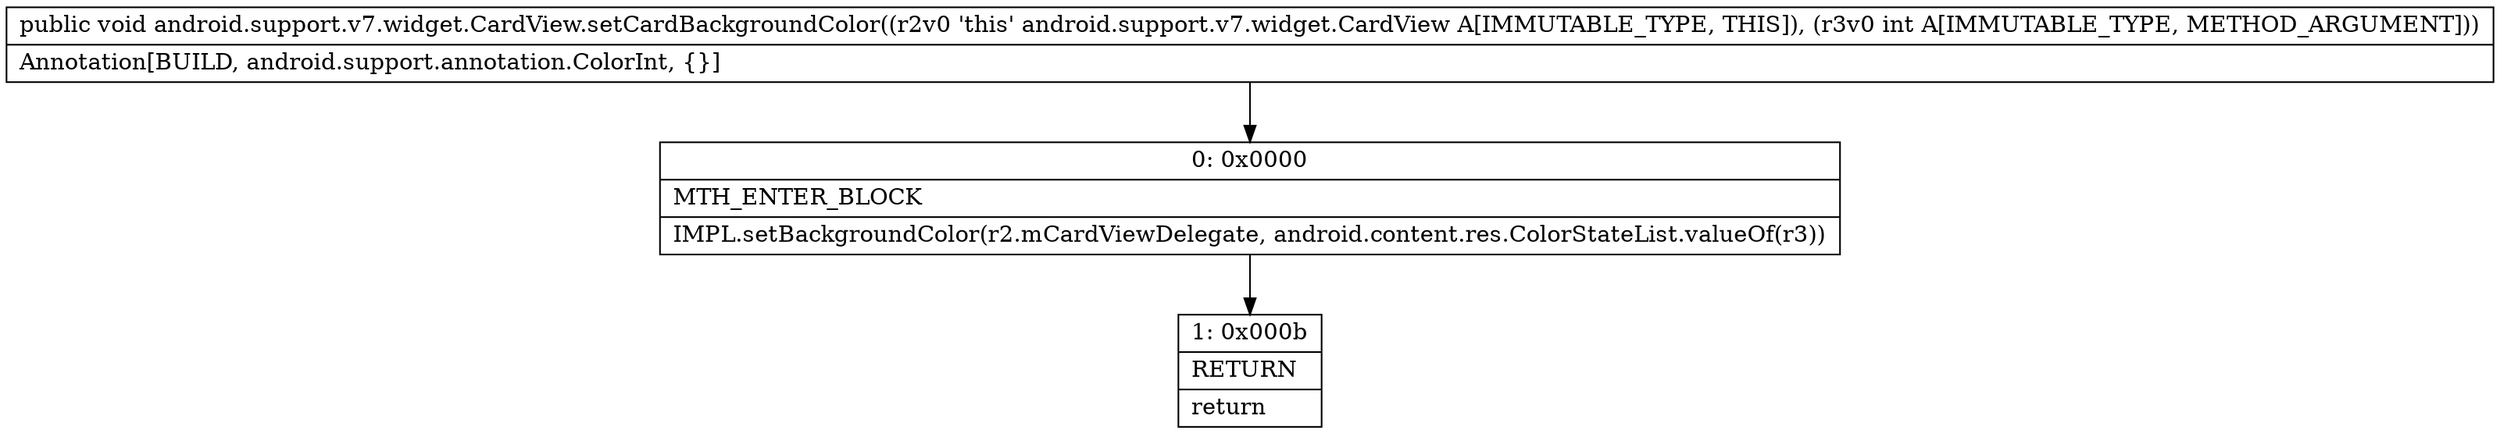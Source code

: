 digraph "CFG forandroid.support.v7.widget.CardView.setCardBackgroundColor(I)V" {
Node_0 [shape=record,label="{0\:\ 0x0000|MTH_ENTER_BLOCK\l|IMPL.setBackgroundColor(r2.mCardViewDelegate, android.content.res.ColorStateList.valueOf(r3))\l}"];
Node_1 [shape=record,label="{1\:\ 0x000b|RETURN\l|return\l}"];
MethodNode[shape=record,label="{public void android.support.v7.widget.CardView.setCardBackgroundColor((r2v0 'this' android.support.v7.widget.CardView A[IMMUTABLE_TYPE, THIS]), (r3v0 int A[IMMUTABLE_TYPE, METHOD_ARGUMENT]))  | Annotation[BUILD, android.support.annotation.ColorInt, \{\}]\l}"];
MethodNode -> Node_0;
Node_0 -> Node_1;
}

